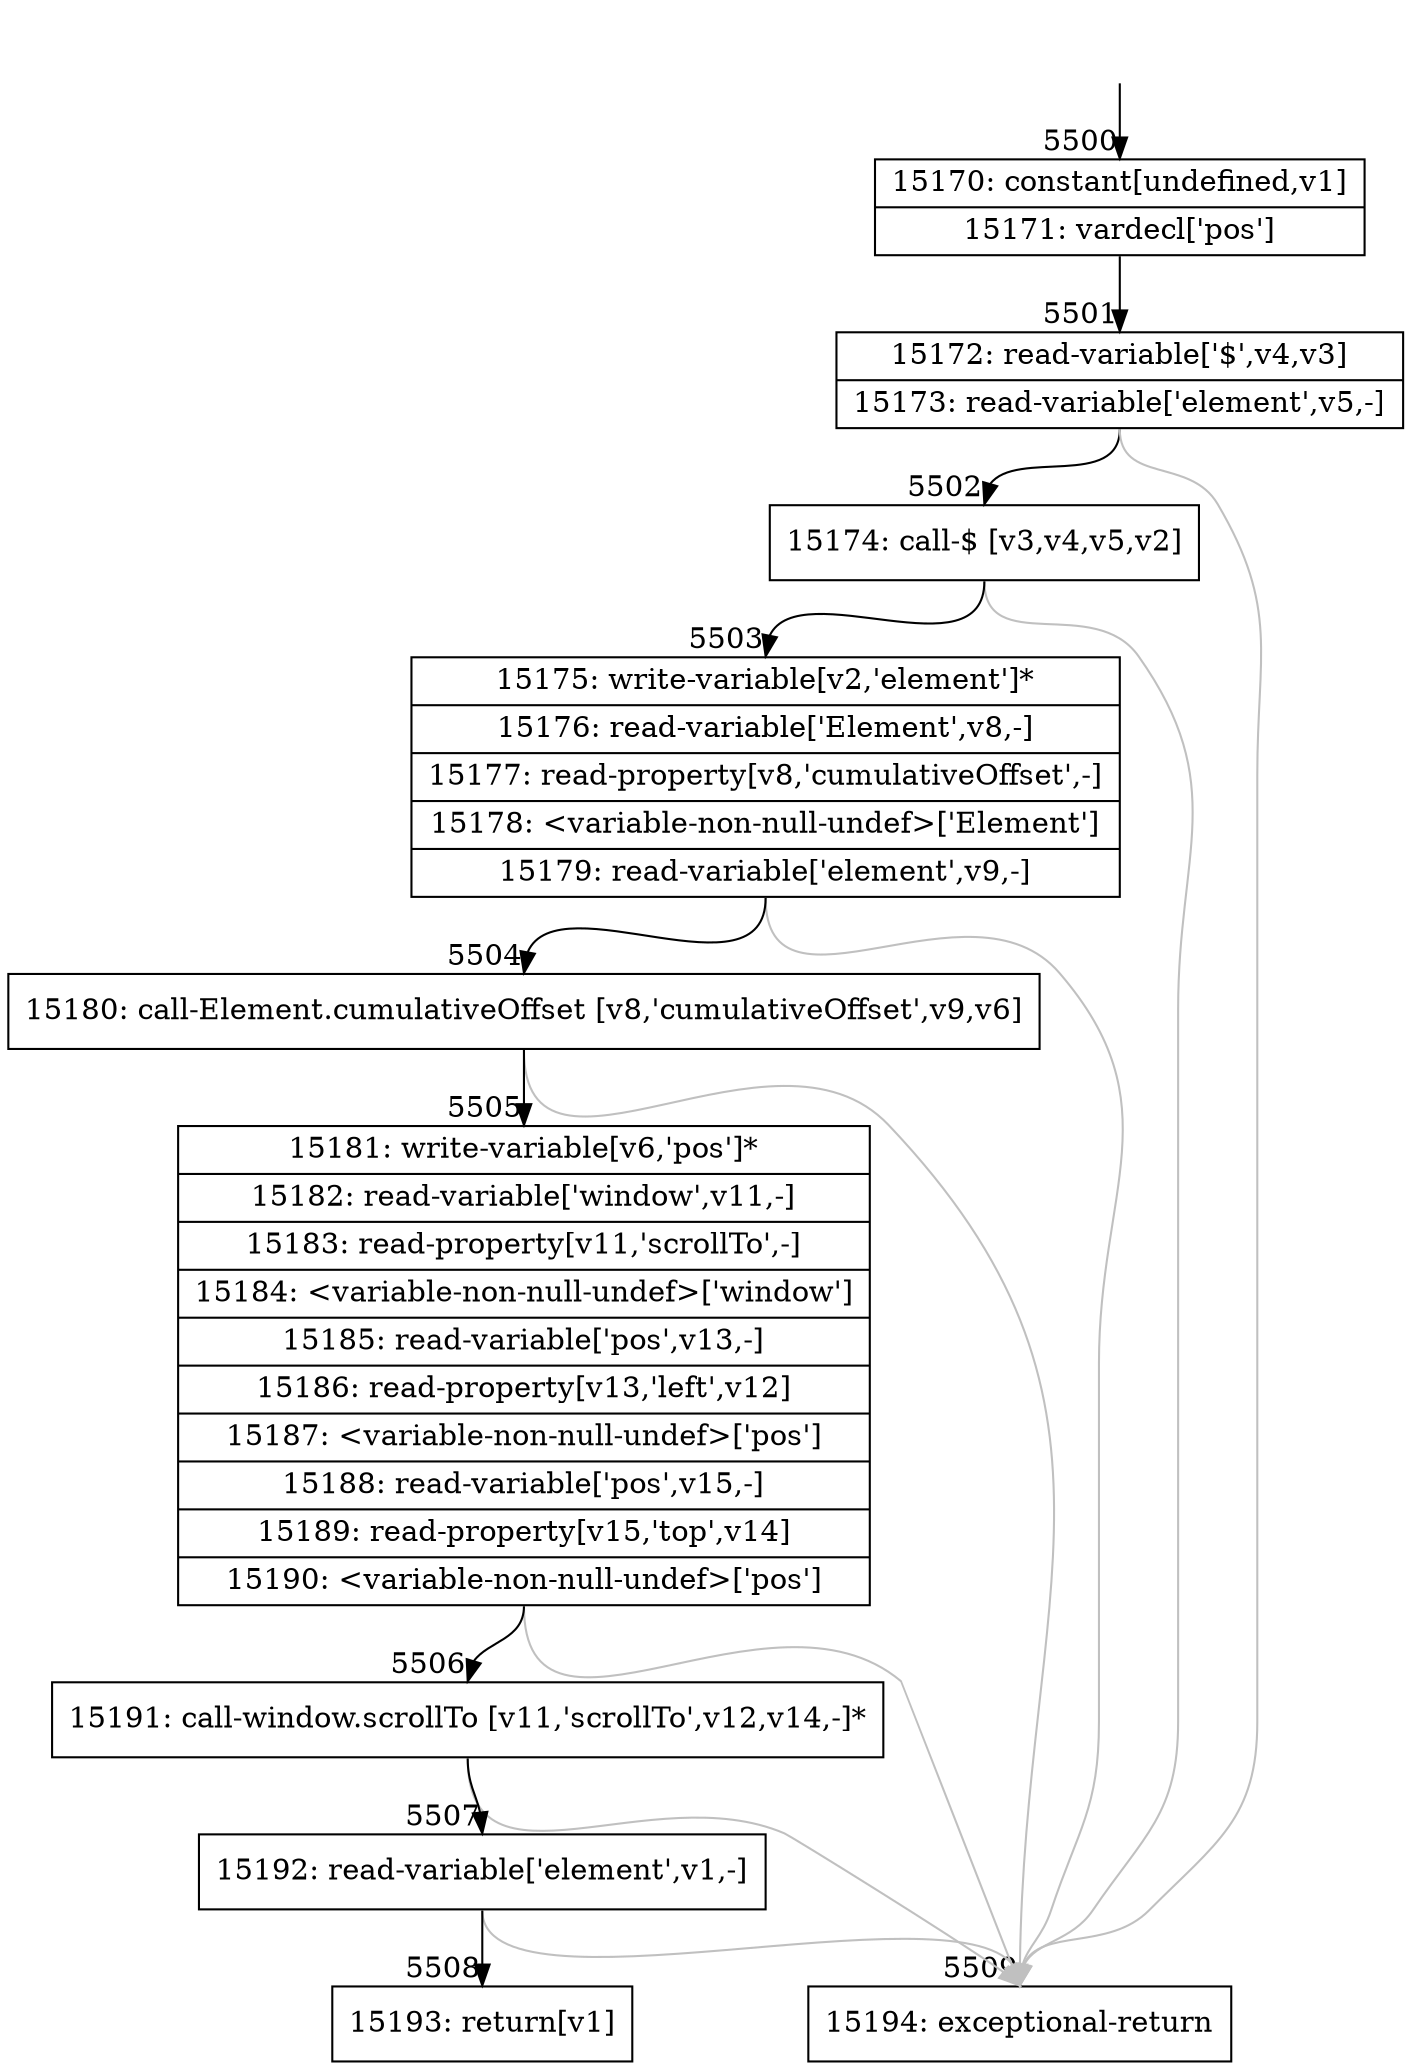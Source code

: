 digraph {
rankdir="TD"
BB_entry438[shape=none,label=""];
BB_entry438 -> BB5500 [tailport=s, headport=n, headlabel="    5500"]
BB5500 [shape=record label="{15170: constant[undefined,v1]|15171: vardecl['pos']}" ] 
BB5500 -> BB5501 [tailport=s, headport=n, headlabel="      5501"]
BB5501 [shape=record label="{15172: read-variable['$',v4,v3]|15173: read-variable['element',v5,-]}" ] 
BB5501 -> BB5502 [tailport=s, headport=n, headlabel="      5502"]
BB5501 -> BB5509 [tailport=s, headport=n, color=gray, headlabel="      5509"]
BB5502 [shape=record label="{15174: call-$ [v3,v4,v5,v2]}" ] 
BB5502 -> BB5503 [tailport=s, headport=n, headlabel="      5503"]
BB5502 -> BB5509 [tailport=s, headport=n, color=gray]
BB5503 [shape=record label="{15175: write-variable[v2,'element']*|15176: read-variable['Element',v8,-]|15177: read-property[v8,'cumulativeOffset',-]|15178: \<variable-non-null-undef\>['Element']|15179: read-variable['element',v9,-]}" ] 
BB5503 -> BB5504 [tailport=s, headport=n, headlabel="      5504"]
BB5503 -> BB5509 [tailport=s, headport=n, color=gray]
BB5504 [shape=record label="{15180: call-Element.cumulativeOffset [v8,'cumulativeOffset',v9,v6]}" ] 
BB5504 -> BB5505 [tailport=s, headport=n, headlabel="      5505"]
BB5504 -> BB5509 [tailport=s, headport=n, color=gray]
BB5505 [shape=record label="{15181: write-variable[v6,'pos']*|15182: read-variable['window',v11,-]|15183: read-property[v11,'scrollTo',-]|15184: \<variable-non-null-undef\>['window']|15185: read-variable['pos',v13,-]|15186: read-property[v13,'left',v12]|15187: \<variable-non-null-undef\>['pos']|15188: read-variable['pos',v15,-]|15189: read-property[v15,'top',v14]|15190: \<variable-non-null-undef\>['pos']}" ] 
BB5505 -> BB5506 [tailport=s, headport=n, headlabel="      5506"]
BB5505 -> BB5509 [tailport=s, headport=n, color=gray]
BB5506 [shape=record label="{15191: call-window.scrollTo [v11,'scrollTo',v12,v14,-]*}" ] 
BB5506 -> BB5507 [tailport=s, headport=n, headlabel="      5507"]
BB5506 -> BB5509 [tailport=s, headport=n, color=gray]
BB5507 [shape=record label="{15192: read-variable['element',v1,-]}" ] 
BB5507 -> BB5508 [tailport=s, headport=n, headlabel="      5508"]
BB5507 -> BB5509 [tailport=s, headport=n, color=gray]
BB5508 [shape=record label="{15193: return[v1]}" ] 
BB5509 [shape=record label="{15194: exceptional-return}" ] 
//#$~ 4192
}
